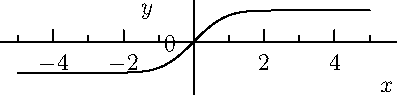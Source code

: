 import geometry;
import graph;

real f(real x) { return sqrt(pi)/2*erf(x); } ;
real xmin = -5;  real xmax = 5;
real ymin = 10;  real ymax = -10;
real epsmargin = 0.5;

size(7cm);

draw(graph(f,xmin,xmax));
xlimits(xmin-epsmargin,xmax+epsmargin,Crop);
ylimits(ymin,ymax,Crop);

xaxis("$x$",LeftTicks(NoZero));
yaxis("$y$",LeftTicks(NoZero));
